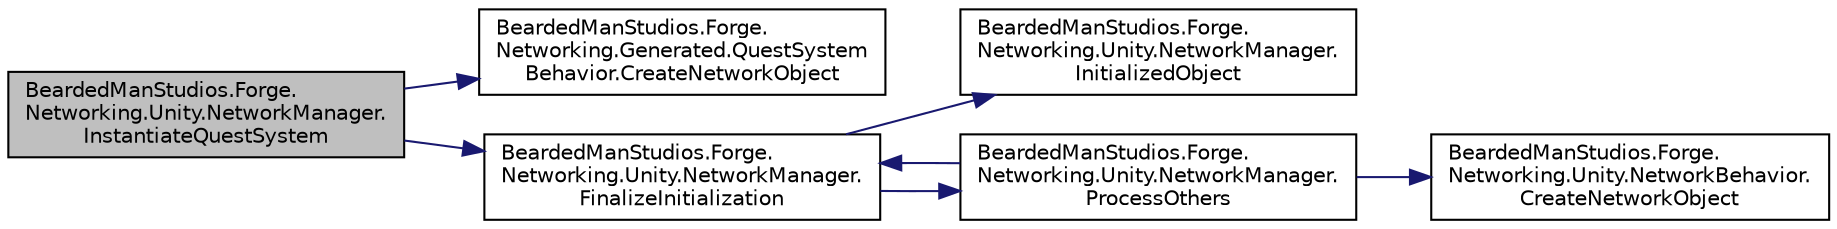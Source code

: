 digraph "BeardedManStudios.Forge.Networking.Unity.NetworkManager.InstantiateQuestSystem"
{
 // LATEX_PDF_SIZE
  edge [fontname="Helvetica",fontsize="10",labelfontname="Helvetica",labelfontsize="10"];
  node [fontname="Helvetica",fontsize="10",shape=record];
  rankdir="LR";
  Node203 [label="BeardedManStudios.Forge.\lNetworking.Unity.NetworkManager.\lInstantiateQuestSystem",height=0.2,width=0.4,color="black", fillcolor="grey75", style="filled", fontcolor="black",tooltip="Instantiate an instance of QuestSystem"];
  Node203 -> Node204 [color="midnightblue",fontsize="10",style="solid",fontname="Helvetica"];
  Node204 [label="BeardedManStudios.Forge.\lNetworking.Generated.QuestSystem\lBehavior.CreateNetworkObject",height=0.2,width=0.4,color="black", fillcolor="white", style="filled",URL="$class_bearded_man_studios_1_1_forge_1_1_networking_1_1_generated_1_1_quest_system_behavior.html#a1f0fbf63e2d66a597e75b666bf5e7947",tooltip=" "];
  Node203 -> Node205 [color="midnightblue",fontsize="10",style="solid",fontname="Helvetica"];
  Node205 [label="BeardedManStudios.Forge.\lNetworking.Unity.NetworkManager.\lFinalizeInitialization",height=0.2,width=0.4,color="black", fillcolor="white", style="filled",URL="$class_bearded_man_studios_1_1_forge_1_1_networking_1_1_unity_1_1_network_manager.html#a96650852c8bd8da55ff8bf730db311be",tooltip=" "];
  Node205 -> Node206 [color="midnightblue",fontsize="10",style="solid",fontname="Helvetica"];
  Node206 [label="BeardedManStudios.Forge.\lNetworking.Unity.NetworkManager.\lInitializedObject",height=0.2,width=0.4,color="black", fillcolor="white", style="filled",URL="$class_bearded_man_studios_1_1_forge_1_1_networking_1_1_unity_1_1_network_manager.html#ae686c351a1670cc0c3d285edfeb844cb",tooltip=" "];
  Node205 -> Node207 [color="midnightblue",fontsize="10",style="solid",fontname="Helvetica"];
  Node207 [label="BeardedManStudios.Forge.\lNetworking.Unity.NetworkManager.\lProcessOthers",height=0.2,width=0.4,color="black", fillcolor="white", style="filled",URL="$class_bearded_man_studios_1_1_forge_1_1_networking_1_1_unity_1_1_network_manager.html#aea7250d4e3af6034f73a5f902f511c88",tooltip=" "];
  Node207 -> Node208 [color="midnightblue",fontsize="10",style="solid",fontname="Helvetica"];
  Node208 [label="BeardedManStudios.Forge.\lNetworking.Unity.NetworkBehavior.\lCreateNetworkObject",height=0.2,width=0.4,color="black", fillcolor="white", style="filled",URL="$class_bearded_man_studios_1_1_forge_1_1_networking_1_1_unity_1_1_network_behavior.html#a091715ed99cf83053ae02e18d6cd2092",tooltip=" "];
  Node207 -> Node205 [color="midnightblue",fontsize="10",style="solid",fontname="Helvetica"];
}
